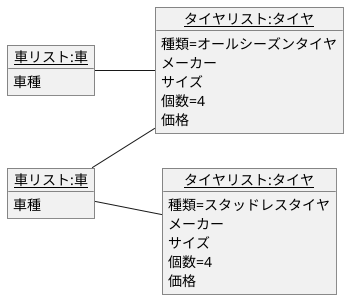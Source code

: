@startuml 演習3-4
    left to right direction
    object "<u>車リスト:車</u>" as car1{
        車種
    }

    object "<u>車リスト:車</u>" as car2{
        車種
    }

    object "<u>タイヤリスト:タイヤ</u>" as tire1{
        種類=オールシーズンタイヤ
        メーカー
        サイズ
        個数=4
        価格
    }

    object "<u>タイヤリスト:タイヤ</u>" as tire2{
        種類=スタッドレスタイヤ
        メーカー
        サイズ
        個数=4
        価格
    }

    car1 -- tire1
    car1 -- tire2
    car2 -- tire1
@enduml